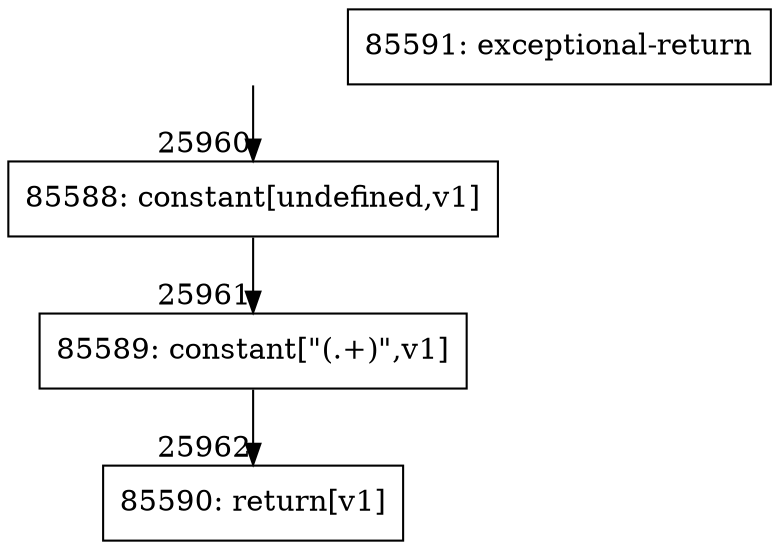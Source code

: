 digraph {
rankdir="TD"
BB_entry2277[shape=none,label=""];
BB_entry2277 -> BB25960 [tailport=s, headport=n, headlabel="    25960"]
BB25960 [shape=record label="{85588: constant[undefined,v1]}" ] 
BB25960 -> BB25961 [tailport=s, headport=n, headlabel="      25961"]
BB25961 [shape=record label="{85589: constant[\"(.+)\",v1]}" ] 
BB25961 -> BB25962 [tailport=s, headport=n, headlabel="      25962"]
BB25962 [shape=record label="{85590: return[v1]}" ] 
BB25963 [shape=record label="{85591: exceptional-return}" ] 
//#$~ 47551
}
